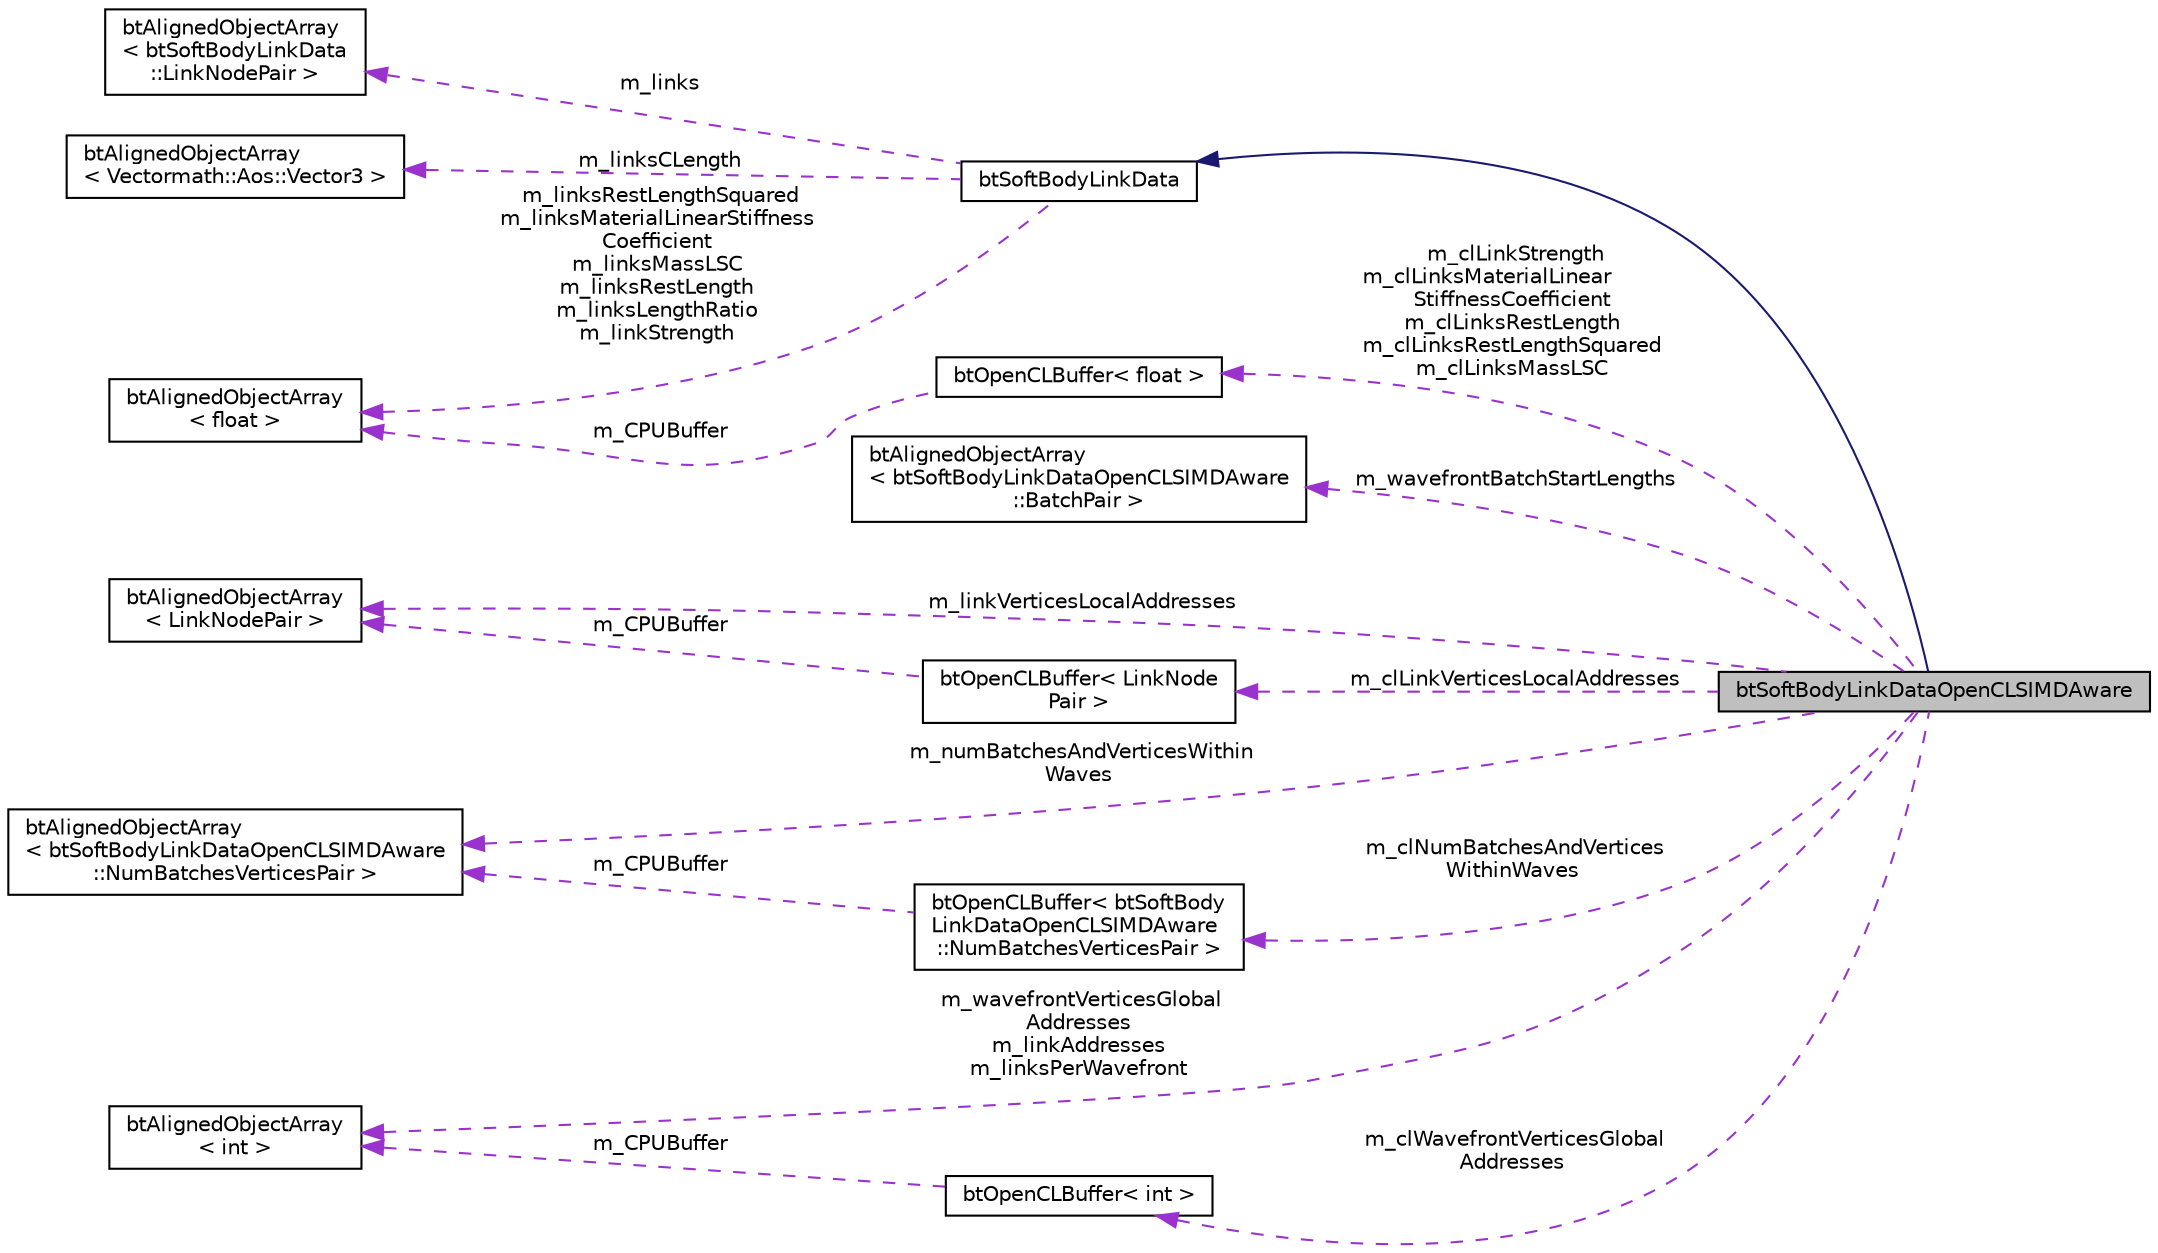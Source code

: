 digraph "btSoftBodyLinkDataOpenCLSIMDAware"
{
  edge [fontname="Helvetica",fontsize="10",labelfontname="Helvetica",labelfontsize="10"];
  node [fontname="Helvetica",fontsize="10",shape=record];
  rankdir="LR";
  Node1 [label="btSoftBodyLinkDataOpenCLSIMDAware",height=0.2,width=0.4,color="black", fillcolor="grey75", style="filled", fontcolor="black"];
  Node2 -> Node1 [dir="back",color="midnightblue",fontsize="10",style="solid",fontname="Helvetica"];
  Node2 [label="btSoftBodyLinkData",height=0.2,width=0.4,color="black", fillcolor="white", style="filled",URL="$classbt_soft_body_link_data.html"];
  Node3 -> Node2 [dir="back",color="darkorchid3",fontsize="10",style="dashed",label=" m_linksCLength" ,fontname="Helvetica"];
  Node3 [label="btAlignedObjectArray\l\< Vectormath::Aos::Vector3 \>",height=0.2,width=0.4,color="black", fillcolor="white", style="filled",URL="$classbt_aligned_object_array.html"];
  Node4 -> Node2 [dir="back",color="darkorchid3",fontsize="10",style="dashed",label=" m_linksRestLengthSquared\nm_linksMaterialLinearStiffness\lCoefficient\nm_linksMassLSC\nm_linksRestLength\nm_linksLengthRatio\nm_linkStrength" ,fontname="Helvetica"];
  Node4 [label="btAlignedObjectArray\l\< float \>",height=0.2,width=0.4,color="black", fillcolor="white", style="filled",URL="$classbt_aligned_object_array.html"];
  Node5 -> Node2 [dir="back",color="darkorchid3",fontsize="10",style="dashed",label=" m_links" ,fontname="Helvetica"];
  Node5 [label="btAlignedObjectArray\l\< btSoftBodyLinkData\l::LinkNodePair \>",height=0.2,width=0.4,color="black", fillcolor="white", style="filled",URL="$classbt_aligned_object_array.html"];
  Node6 -> Node1 [dir="back",color="darkorchid3",fontsize="10",style="dashed",label=" m_clLinkStrength\nm_clLinksMaterialLinear\lStiffnessCoefficient\nm_clLinksRestLength\nm_clLinksRestLengthSquared\nm_clLinksMassLSC" ,fontname="Helvetica"];
  Node6 [label="btOpenCLBuffer\< float \>",height=0.2,width=0.4,color="black", fillcolor="white", style="filled",URL="$classbt_open_c_l_buffer.html"];
  Node4 -> Node6 [dir="back",color="darkorchid3",fontsize="10",style="dashed",label=" m_CPUBuffer" ,fontname="Helvetica"];
  Node7 -> Node1 [dir="back",color="darkorchid3",fontsize="10",style="dashed",label=" m_wavefrontBatchStartLengths" ,fontname="Helvetica"];
  Node7 [label="btAlignedObjectArray\l\< btSoftBodyLinkDataOpenCLSIMDAware\l::BatchPair \>",height=0.2,width=0.4,color="black", fillcolor="white", style="filled",URL="$classbt_aligned_object_array.html"];
  Node8 -> Node1 [dir="back",color="darkorchid3",fontsize="10",style="dashed",label=" m_linkVerticesLocalAddresses" ,fontname="Helvetica"];
  Node8 [label="btAlignedObjectArray\l\< LinkNodePair \>",height=0.2,width=0.4,color="black", fillcolor="white", style="filled",URL="$classbt_aligned_object_array.html"];
  Node9 -> Node1 [dir="back",color="darkorchid3",fontsize="10",style="dashed",label=" m_clNumBatchesAndVertices\lWithinWaves" ,fontname="Helvetica"];
  Node9 [label="btOpenCLBuffer\< btSoftBody\lLinkDataOpenCLSIMDAware\l::NumBatchesVerticesPair \>",height=0.2,width=0.4,color="black", fillcolor="white", style="filled",URL="$classbt_open_c_l_buffer.html"];
  Node10 -> Node9 [dir="back",color="darkorchid3",fontsize="10",style="dashed",label=" m_CPUBuffer" ,fontname="Helvetica"];
  Node10 [label="btAlignedObjectArray\l\< btSoftBodyLinkDataOpenCLSIMDAware\l::NumBatchesVerticesPair \>",height=0.2,width=0.4,color="black", fillcolor="white", style="filled",URL="$classbt_aligned_object_array.html"];
  Node10 -> Node1 [dir="back",color="darkorchid3",fontsize="10",style="dashed",label=" m_numBatchesAndVerticesWithin\lWaves" ,fontname="Helvetica"];
  Node11 -> Node1 [dir="back",color="darkorchid3",fontsize="10",style="dashed",label=" m_wavefrontVerticesGlobal\lAddresses\nm_linkAddresses\nm_linksPerWavefront" ,fontname="Helvetica"];
  Node11 [label="btAlignedObjectArray\l\< int \>",height=0.2,width=0.4,color="black", fillcolor="white", style="filled",URL="$classbt_aligned_object_array.html"];
  Node12 -> Node1 [dir="back",color="darkorchid3",fontsize="10",style="dashed",label=" m_clLinkVerticesLocalAddresses" ,fontname="Helvetica"];
  Node12 [label="btOpenCLBuffer\< LinkNode\lPair \>",height=0.2,width=0.4,color="black", fillcolor="white", style="filled",URL="$classbt_open_c_l_buffer.html"];
  Node8 -> Node12 [dir="back",color="darkorchid3",fontsize="10",style="dashed",label=" m_CPUBuffer" ,fontname="Helvetica"];
  Node13 -> Node1 [dir="back",color="darkorchid3",fontsize="10",style="dashed",label=" m_clWavefrontVerticesGlobal\lAddresses" ,fontname="Helvetica"];
  Node13 [label="btOpenCLBuffer\< int \>",height=0.2,width=0.4,color="black", fillcolor="white", style="filled",URL="$classbt_open_c_l_buffer.html"];
  Node11 -> Node13 [dir="back",color="darkorchid3",fontsize="10",style="dashed",label=" m_CPUBuffer" ,fontname="Helvetica"];
}
